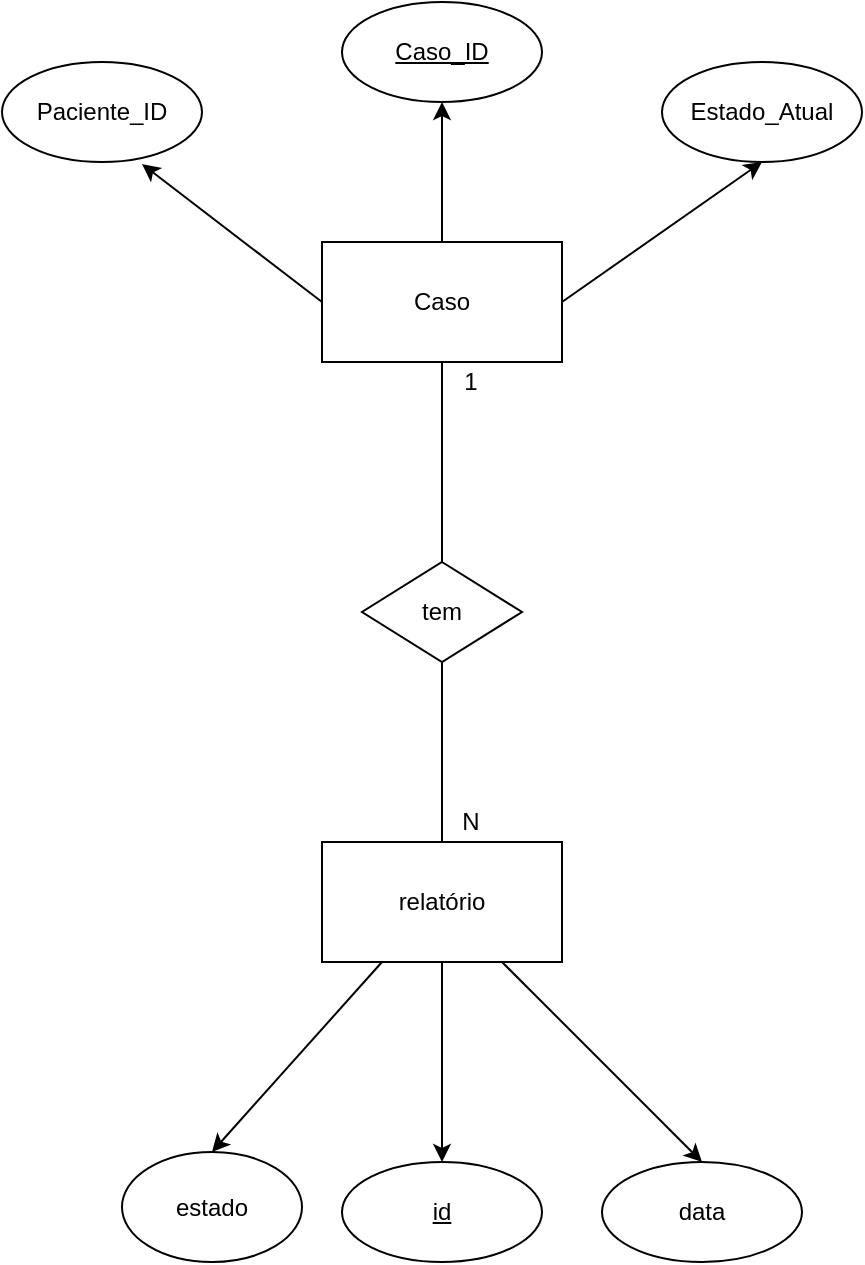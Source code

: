 <mxfile version="14.0.4" type="device"><diagram id="uWTwME6YbaxBWJZEeWq6" name="Page-1"><mxGraphModel dx="1006" dy="540" grid="1" gridSize="10" guides="1" tooltips="1" connect="1" arrows="1" fold="1" page="1" pageScale="1" pageWidth="827" pageHeight="1169" math="0" shadow="0"><root><mxCell id="0"/><mxCell id="1" parent="0"/><mxCell id="54XHfQkgDjPtsOpl-FRx-1" value="Caso" style="rounded=0;whiteSpace=wrap;html=1;" vertex="1" parent="1"><mxGeometry x="360" y="370" width="120" height="60" as="geometry"/></mxCell><mxCell id="54XHfQkgDjPtsOpl-FRx-2" value="&lt;u&gt;Caso_ID&lt;/u&gt;" style="ellipse;whiteSpace=wrap;html=1;" vertex="1" parent="1"><mxGeometry x="370" y="250" width="100" height="50" as="geometry"/></mxCell><mxCell id="54XHfQkgDjPtsOpl-FRx-3" value="Paciente_ID" style="ellipse;whiteSpace=wrap;html=1;" vertex="1" parent="1"><mxGeometry x="200" y="280" width="100" height="50" as="geometry"/></mxCell><mxCell id="54XHfQkgDjPtsOpl-FRx-4" value="Estado_Atual" style="ellipse;whiteSpace=wrap;html=1;" vertex="1" parent="1"><mxGeometry x="530" y="280" width="100" height="50" as="geometry"/></mxCell><mxCell id="54XHfQkgDjPtsOpl-FRx-5" value="" style="endArrow=classic;html=1;exitX=0;exitY=0.5;exitDx=0;exitDy=0;" edge="1" parent="1" source="54XHfQkgDjPtsOpl-FRx-1"><mxGeometry width="50" height="50" relative="1" as="geometry"><mxPoint x="400" y="430" as="sourcePoint"/><mxPoint x="270" y="331" as="targetPoint"/></mxGeometry></mxCell><mxCell id="54XHfQkgDjPtsOpl-FRx-6" value="" style="endArrow=classic;html=1;entryX=0.5;entryY=1;entryDx=0;entryDy=0;exitX=0.5;exitY=0;exitDx=0;exitDy=0;" edge="1" parent="1" source="54XHfQkgDjPtsOpl-FRx-1" target="54XHfQkgDjPtsOpl-FRx-2"><mxGeometry width="50" height="50" relative="1" as="geometry"><mxPoint x="370" y="410" as="sourcePoint"/><mxPoint x="268" y="341" as="targetPoint"/></mxGeometry></mxCell><mxCell id="54XHfQkgDjPtsOpl-FRx-7" value="" style="endArrow=classic;html=1;entryX=0.5;entryY=1;entryDx=0;entryDy=0;exitX=1;exitY=0.5;exitDx=0;exitDy=0;" edge="1" parent="1" source="54XHfQkgDjPtsOpl-FRx-1" target="54XHfQkgDjPtsOpl-FRx-4"><mxGeometry width="50" height="50" relative="1" as="geometry"><mxPoint x="380" y="420" as="sourcePoint"/><mxPoint x="278" y="351" as="targetPoint"/></mxGeometry></mxCell><mxCell id="54XHfQkgDjPtsOpl-FRx-8" value="relatório" style="rounded=0;whiteSpace=wrap;html=1;" vertex="1" parent="1"><mxGeometry x="360" y="670" width="120" height="60" as="geometry"/></mxCell><mxCell id="54XHfQkgDjPtsOpl-FRx-9" value="" style="endArrow=none;html=1;entryX=0.5;entryY=1;entryDx=0;entryDy=0;exitX=0.5;exitY=0;exitDx=0;exitDy=0;" edge="1" parent="1" source="54XHfQkgDjPtsOpl-FRx-10" target="54XHfQkgDjPtsOpl-FRx-1"><mxGeometry width="50" height="50" relative="1" as="geometry"><mxPoint x="100" y="270" as="sourcePoint"/><mxPoint x="170" y="180" as="targetPoint"/></mxGeometry></mxCell><mxCell id="54XHfQkgDjPtsOpl-FRx-10" value="tem" style="rhombus;whiteSpace=wrap;html=1;" vertex="1" parent="1"><mxGeometry x="380" y="530" width="80" height="50" as="geometry"/></mxCell><mxCell id="54XHfQkgDjPtsOpl-FRx-11" value="1" style="text;html=1;align=center;verticalAlign=middle;resizable=0;points=[];autosize=1;" vertex="1" parent="1"><mxGeometry x="424" y="430" width="20" height="20" as="geometry"/></mxCell><mxCell id="54XHfQkgDjPtsOpl-FRx-12" value="" style="endArrow=none;html=1;exitX=0.5;exitY=0;exitDx=0;exitDy=0;entryX=0.5;entryY=1;entryDx=0;entryDy=0;" edge="1" parent="1" source="54XHfQkgDjPtsOpl-FRx-8" target="54XHfQkgDjPtsOpl-FRx-10"><mxGeometry width="50" height="50" relative="1" as="geometry"><mxPoint x="400" y="420" as="sourcePoint"/><mxPoint x="450" y="370" as="targetPoint"/></mxGeometry></mxCell><mxCell id="54XHfQkgDjPtsOpl-FRx-13" value="N" style="text;html=1;align=center;verticalAlign=middle;resizable=0;points=[];autosize=1;" vertex="1" parent="1"><mxGeometry x="424" y="650" width="20" height="20" as="geometry"/></mxCell><mxCell id="54XHfQkgDjPtsOpl-FRx-14" value="estado" style="ellipse;whiteSpace=wrap;html=1;" vertex="1" parent="1"><mxGeometry x="260" y="825" width="90" height="55" as="geometry"/></mxCell><mxCell id="54XHfQkgDjPtsOpl-FRx-15" value="data" style="ellipse;whiteSpace=wrap;html=1;" vertex="1" parent="1"><mxGeometry x="500" y="830" width="100" height="50" as="geometry"/></mxCell><mxCell id="54XHfQkgDjPtsOpl-FRx-16" value="" style="endArrow=classic;html=1;exitX=0.25;exitY=1;exitDx=0;exitDy=0;entryX=0.5;entryY=0;entryDx=0;entryDy=0;" edge="1" parent="1" source="54XHfQkgDjPtsOpl-FRx-8" target="54XHfQkgDjPtsOpl-FRx-14"><mxGeometry width="50" height="50" relative="1" as="geometry"><mxPoint x="370" y="410" as="sourcePoint"/><mxPoint x="280" y="341" as="targetPoint"/></mxGeometry></mxCell><mxCell id="54XHfQkgDjPtsOpl-FRx-17" value="" style="endArrow=classic;html=1;exitX=0.75;exitY=1;exitDx=0;exitDy=0;entryX=0.5;entryY=0;entryDx=0;entryDy=0;" edge="1" parent="1" source="54XHfQkgDjPtsOpl-FRx-8" target="54XHfQkgDjPtsOpl-FRx-15"><mxGeometry width="50" height="50" relative="1" as="geometry"><mxPoint x="400" y="740" as="sourcePoint"/><mxPoint x="335" y="835" as="targetPoint"/></mxGeometry></mxCell><mxCell id="54XHfQkgDjPtsOpl-FRx-18" value="&lt;u&gt;id&lt;/u&gt;" style="ellipse;whiteSpace=wrap;html=1;" vertex="1" parent="1"><mxGeometry x="370" y="830" width="100" height="50" as="geometry"/></mxCell><mxCell id="54XHfQkgDjPtsOpl-FRx-19" value="" style="endArrow=classic;html=1;exitX=0.5;exitY=1;exitDx=0;exitDy=0;entryX=0.5;entryY=0;entryDx=0;entryDy=0;" edge="1" parent="1" source="54XHfQkgDjPtsOpl-FRx-8" target="54XHfQkgDjPtsOpl-FRx-18"><mxGeometry width="50" height="50" relative="1" as="geometry"><mxPoint x="400" y="740" as="sourcePoint"/><mxPoint x="335" y="835" as="targetPoint"/></mxGeometry></mxCell></root></mxGraphModel></diagram></mxfile>